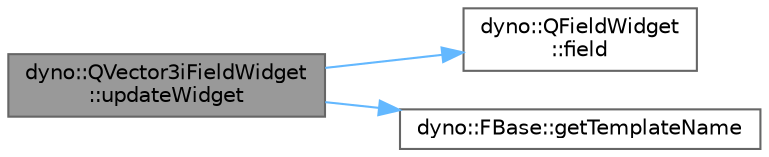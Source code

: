 digraph "dyno::QVector3iFieldWidget::updateWidget"
{
 // LATEX_PDF_SIZE
  bgcolor="transparent";
  edge [fontname=Helvetica,fontsize=10,labelfontname=Helvetica,labelfontsize=10];
  node [fontname=Helvetica,fontsize=10,shape=box,height=0.2,width=0.4];
  rankdir="LR";
  Node1 [id="Node000001",label="dyno::QVector3iFieldWidget\l::updateWidget",height=0.2,width=0.4,color="gray40", fillcolor="grey60", style="filled", fontcolor="black",tooltip=" "];
  Node1 -> Node2 [id="edge1_Node000001_Node000002",color="steelblue1",style="solid",tooltip=" "];
  Node2 [id="Node000002",label="dyno::QFieldWidget\l::field",height=0.2,width=0.4,color="grey40", fillcolor="white", style="filled",URL="$classdyno_1_1_q_field_widget.html#a782d02aac0902a3ac4813a19e9952499",tooltip=" "];
  Node1 -> Node3 [id="edge2_Node000001_Node000003",color="steelblue1",style="solid",tooltip=" "];
  Node3 [id="Node000003",label="dyno::FBase::getTemplateName",height=0.2,width=0.4,color="grey40", fillcolor="white", style="filled",URL="$classdyno_1_1_f_base.html#a751d22e6e218a65ccc35783801d09308",tooltip=" "];
}

